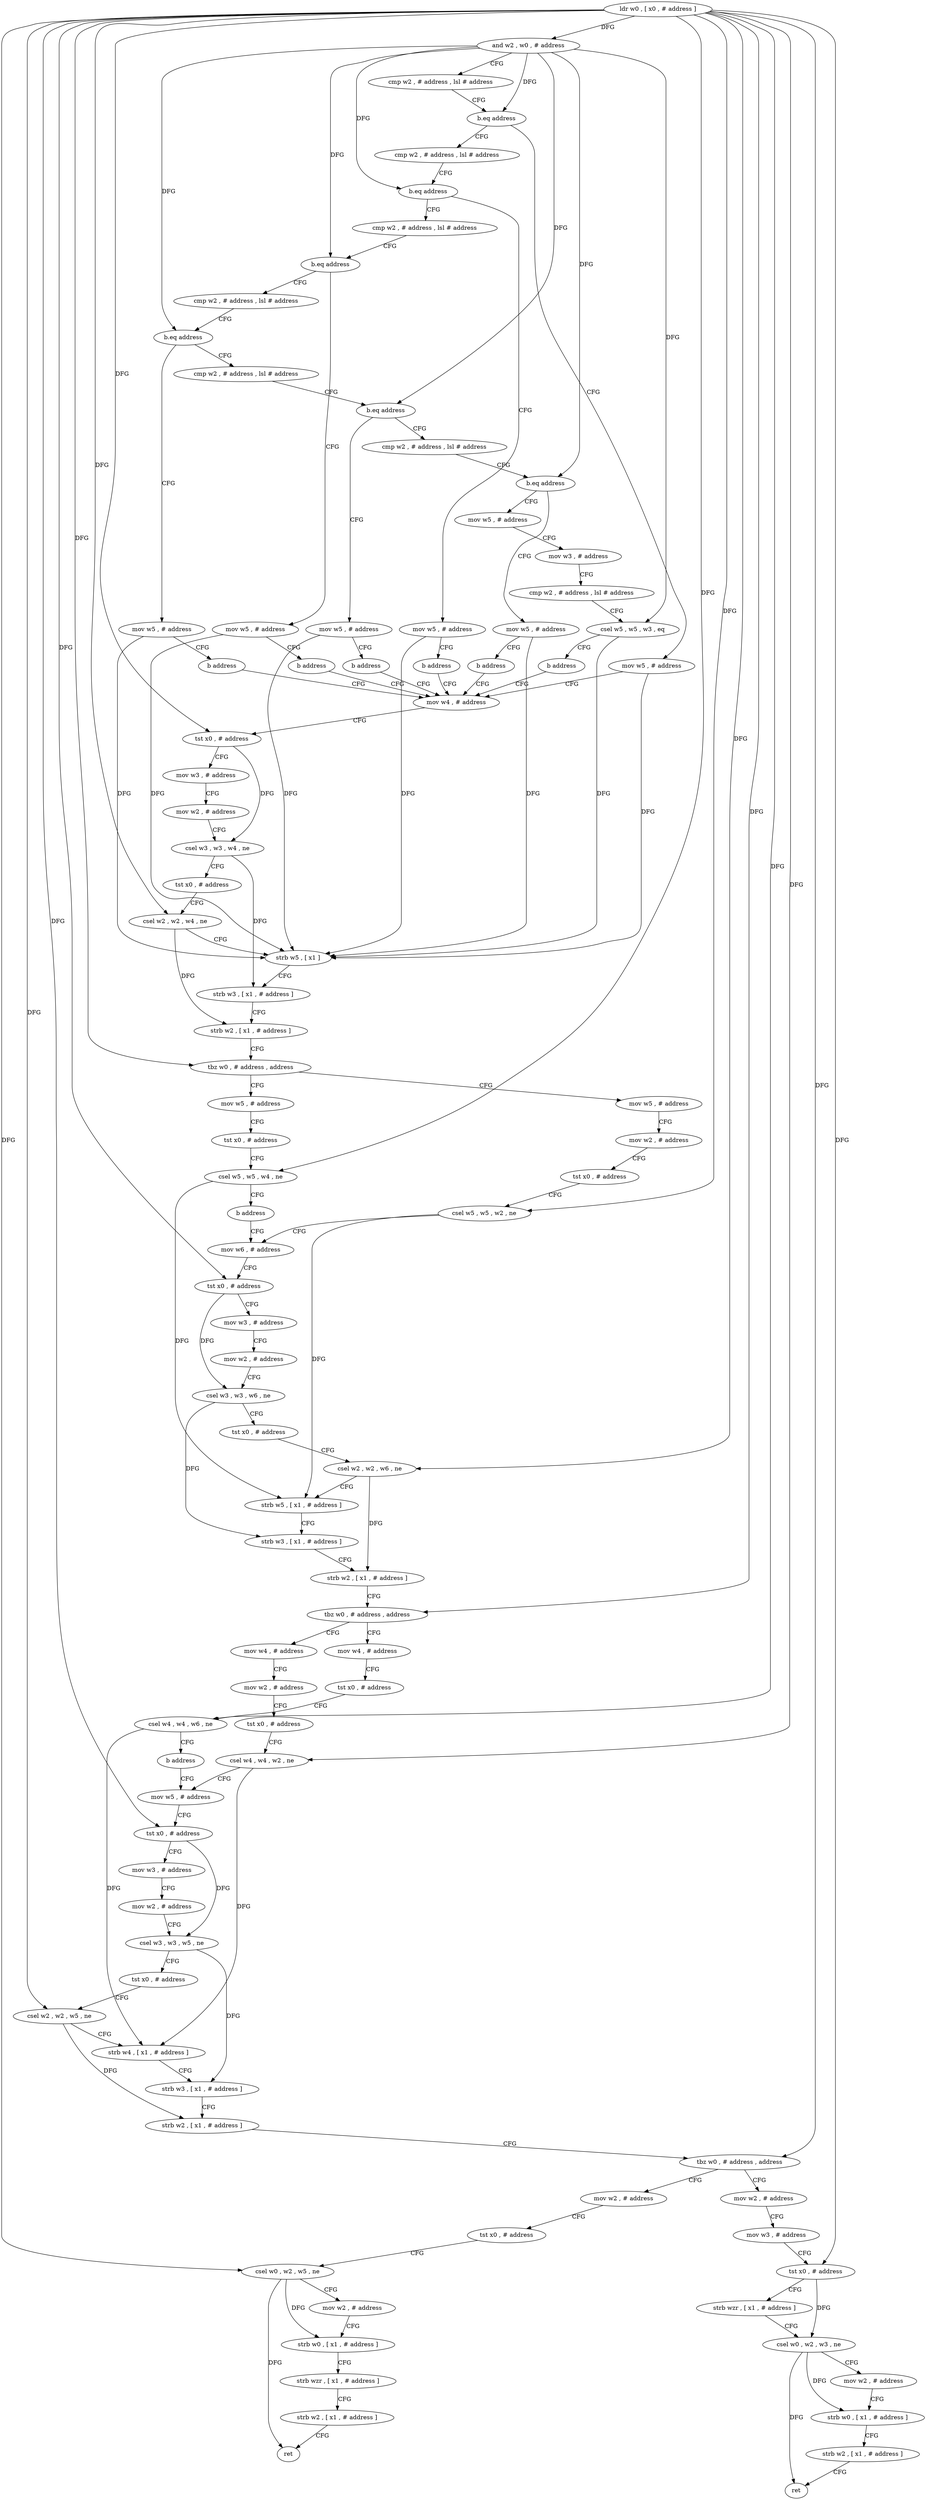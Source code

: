 digraph "func" {
"4296520" [label = "ldr w0 , [ x0 , # address ]" ]
"4296524" [label = "and w2 , w0 , # address" ]
"4296528" [label = "cmp w2 , # address , lsl # address" ]
"4296532" [label = "b.eq address" ]
"4296600" [label = "mov w5 , # address" ]
"4296536" [label = "cmp w2 , # address , lsl # address" ]
"4296604" [label = "mov w4 , # address" ]
"4296540" [label = "b.eq address" ]
"4296872" [label = "mov w5 , # address" ]
"4296544" [label = "cmp w2 , # address , lsl # address" ]
"4296808" [label = "mov w5 , # address" ]
"4296812" [label = "tst x0 , # address" ]
"4296816" [label = "csel w5 , w5 , w4 , ne" ]
"4296820" [label = "b address" ]
"4296664" [label = "mov w6 , # address" ]
"4296648" [label = "mov w5 , # address" ]
"4296652" [label = "mov w2 , # address" ]
"4296656" [label = "tst x0 , # address" ]
"4296660" [label = "csel w5 , w5 , w2 , ne" ]
"4296876" [label = "b address" ]
"4296548" [label = "b.eq address" ]
"4296880" [label = "mov w5 , # address" ]
"4296552" [label = "cmp w2 , # address , lsl # address" ]
"4296668" [label = "tst x0 , # address" ]
"4296672" [label = "mov w3 , # address" ]
"4296676" [label = "mov w2 , # address" ]
"4296680" [label = "csel w3 , w3 , w6 , ne" ]
"4296684" [label = "tst x0 , # address" ]
"4296688" [label = "csel w2 , w2 , w6 , ne" ]
"4296692" [label = "strb w5 , [ x1 , # address ]" ]
"4296696" [label = "strb w3 , [ x1 , # address ]" ]
"4296700" [label = "strb w2 , [ x1 , # address ]" ]
"4296704" [label = "tbz w0 , # address , address" ]
"4296856" [label = "mov w4 , # address" ]
"4296708" [label = "mov w4 , # address" ]
"4296860" [label = "tst x0 , # address" ]
"4296864" [label = "csel w4 , w4 , w6 , ne" ]
"4296868" [label = "b address" ]
"4296724" [label = "mov w5 , # address" ]
"4296712" [label = "mov w2 , # address" ]
"4296716" [label = "tst x0 , # address" ]
"4296720" [label = "csel w4 , w4 , w2 , ne" ]
"4296608" [label = "tst x0 , # address" ]
"4296612" [label = "mov w3 , # address" ]
"4296616" [label = "mov w2 , # address" ]
"4296620" [label = "csel w3 , w3 , w4 , ne" ]
"4296624" [label = "tst x0 , # address" ]
"4296628" [label = "csel w2 , w2 , w4 , ne" ]
"4296632" [label = "strb w5 , [ x1 ]" ]
"4296636" [label = "strb w3 , [ x1 , # address ]" ]
"4296640" [label = "strb w2 , [ x1 , # address ]" ]
"4296644" [label = "tbz w0 , # address , address" ]
"4296884" [label = "b address" ]
"4296556" [label = "b.eq address" ]
"4296896" [label = "mov w5 , # address" ]
"4296560" [label = "cmp w2 , # address , lsl # address" ]
"4296728" [label = "tst x0 , # address" ]
"4296732" [label = "mov w3 , # address" ]
"4296736" [label = "mov w2 , # address" ]
"4296740" [label = "csel w3 , w3 , w5 , ne" ]
"4296744" [label = "tst x0 , # address" ]
"4296748" [label = "csel w2 , w2 , w5 , ne" ]
"4296752" [label = "strb w4 , [ x1 , # address ]" ]
"4296756" [label = "strb w3 , [ x1 , # address ]" ]
"4296760" [label = "strb w2 , [ x1 , # address ]" ]
"4296764" [label = "tbz w0 , # address , address" ]
"4296824" [label = "mov w2 , # address" ]
"4296768" [label = "mov w2 , # address" ]
"4296828" [label = "tst x0 , # address" ]
"4296832" [label = "csel w0 , w2 , w5 , ne" ]
"4296836" [label = "mov w2 , # address" ]
"4296840" [label = "strb w0 , [ x1 , # address ]" ]
"4296844" [label = "strb wzr , [ x1 , # address ]" ]
"4296848" [label = "strb w2 , [ x1 , # address ]" ]
"4296852" [label = "ret" ]
"4296772" [label = "mov w3 , # address" ]
"4296776" [label = "tst x0 , # address" ]
"4296780" [label = "strb wzr , [ x1 , # address ]" ]
"4296784" [label = "csel w0 , w2 , w3 , ne" ]
"4296788" [label = "mov w2 , # address" ]
"4296792" [label = "strb w0 , [ x1 , # address ]" ]
"4296796" [label = "strb w2 , [ x1 , # address ]" ]
"4296800" [label = "ret" ]
"4296900" [label = "b address" ]
"4296564" [label = "b.eq address" ]
"4296888" [label = "mov w5 , # address" ]
"4296568" [label = "cmp w2 , # address , lsl # address" ]
"4296892" [label = "b address" ]
"4296572" [label = "b.eq address" ]
"4296904" [label = "mov w5 , # address" ]
"4296576" [label = "mov w5 , # address" ]
"4296908" [label = "b address" ]
"4296580" [label = "mov w3 , # address" ]
"4296584" [label = "cmp w2 , # address , lsl # address" ]
"4296588" [label = "csel w5 , w5 , w3 , eq" ]
"4296592" [label = "b address" ]
"4296520" -> "4296524" [ label = "DFG" ]
"4296520" -> "4296608" [ label = "DFG" ]
"4296520" -> "4296628" [ label = "DFG" ]
"4296520" -> "4296644" [ label = "DFG" ]
"4296520" -> "4296816" [ label = "DFG" ]
"4296520" -> "4296660" [ label = "DFG" ]
"4296520" -> "4296668" [ label = "DFG" ]
"4296520" -> "4296688" [ label = "DFG" ]
"4296520" -> "4296704" [ label = "DFG" ]
"4296520" -> "4296864" [ label = "DFG" ]
"4296520" -> "4296720" [ label = "DFG" ]
"4296520" -> "4296728" [ label = "DFG" ]
"4296520" -> "4296748" [ label = "DFG" ]
"4296520" -> "4296764" [ label = "DFG" ]
"4296520" -> "4296832" [ label = "DFG" ]
"4296520" -> "4296776" [ label = "DFG" ]
"4296524" -> "4296528" [ label = "CFG" ]
"4296524" -> "4296532" [ label = "DFG" ]
"4296524" -> "4296540" [ label = "DFG" ]
"4296524" -> "4296548" [ label = "DFG" ]
"4296524" -> "4296556" [ label = "DFG" ]
"4296524" -> "4296564" [ label = "DFG" ]
"4296524" -> "4296572" [ label = "DFG" ]
"4296524" -> "4296588" [ label = "DFG" ]
"4296528" -> "4296532" [ label = "CFG" ]
"4296532" -> "4296600" [ label = "CFG" ]
"4296532" -> "4296536" [ label = "CFG" ]
"4296600" -> "4296604" [ label = "CFG" ]
"4296600" -> "4296632" [ label = "DFG" ]
"4296536" -> "4296540" [ label = "CFG" ]
"4296604" -> "4296608" [ label = "CFG" ]
"4296540" -> "4296872" [ label = "CFG" ]
"4296540" -> "4296544" [ label = "CFG" ]
"4296872" -> "4296876" [ label = "CFG" ]
"4296872" -> "4296632" [ label = "DFG" ]
"4296544" -> "4296548" [ label = "CFG" ]
"4296808" -> "4296812" [ label = "CFG" ]
"4296812" -> "4296816" [ label = "CFG" ]
"4296816" -> "4296820" [ label = "CFG" ]
"4296816" -> "4296692" [ label = "DFG" ]
"4296820" -> "4296664" [ label = "CFG" ]
"4296664" -> "4296668" [ label = "CFG" ]
"4296648" -> "4296652" [ label = "CFG" ]
"4296652" -> "4296656" [ label = "CFG" ]
"4296656" -> "4296660" [ label = "CFG" ]
"4296660" -> "4296664" [ label = "CFG" ]
"4296660" -> "4296692" [ label = "DFG" ]
"4296876" -> "4296604" [ label = "CFG" ]
"4296548" -> "4296880" [ label = "CFG" ]
"4296548" -> "4296552" [ label = "CFG" ]
"4296880" -> "4296884" [ label = "CFG" ]
"4296880" -> "4296632" [ label = "DFG" ]
"4296552" -> "4296556" [ label = "CFG" ]
"4296668" -> "4296672" [ label = "CFG" ]
"4296668" -> "4296680" [ label = "DFG" ]
"4296672" -> "4296676" [ label = "CFG" ]
"4296676" -> "4296680" [ label = "CFG" ]
"4296680" -> "4296684" [ label = "CFG" ]
"4296680" -> "4296696" [ label = "DFG" ]
"4296684" -> "4296688" [ label = "CFG" ]
"4296688" -> "4296692" [ label = "CFG" ]
"4296688" -> "4296700" [ label = "DFG" ]
"4296692" -> "4296696" [ label = "CFG" ]
"4296696" -> "4296700" [ label = "CFG" ]
"4296700" -> "4296704" [ label = "CFG" ]
"4296704" -> "4296856" [ label = "CFG" ]
"4296704" -> "4296708" [ label = "CFG" ]
"4296856" -> "4296860" [ label = "CFG" ]
"4296708" -> "4296712" [ label = "CFG" ]
"4296860" -> "4296864" [ label = "CFG" ]
"4296864" -> "4296868" [ label = "CFG" ]
"4296864" -> "4296752" [ label = "DFG" ]
"4296868" -> "4296724" [ label = "CFG" ]
"4296724" -> "4296728" [ label = "CFG" ]
"4296712" -> "4296716" [ label = "CFG" ]
"4296716" -> "4296720" [ label = "CFG" ]
"4296720" -> "4296724" [ label = "CFG" ]
"4296720" -> "4296752" [ label = "DFG" ]
"4296608" -> "4296612" [ label = "CFG" ]
"4296608" -> "4296620" [ label = "DFG" ]
"4296612" -> "4296616" [ label = "CFG" ]
"4296616" -> "4296620" [ label = "CFG" ]
"4296620" -> "4296624" [ label = "CFG" ]
"4296620" -> "4296636" [ label = "DFG" ]
"4296624" -> "4296628" [ label = "CFG" ]
"4296628" -> "4296632" [ label = "CFG" ]
"4296628" -> "4296640" [ label = "DFG" ]
"4296632" -> "4296636" [ label = "CFG" ]
"4296636" -> "4296640" [ label = "CFG" ]
"4296640" -> "4296644" [ label = "CFG" ]
"4296644" -> "4296808" [ label = "CFG" ]
"4296644" -> "4296648" [ label = "CFG" ]
"4296884" -> "4296604" [ label = "CFG" ]
"4296556" -> "4296896" [ label = "CFG" ]
"4296556" -> "4296560" [ label = "CFG" ]
"4296896" -> "4296900" [ label = "CFG" ]
"4296896" -> "4296632" [ label = "DFG" ]
"4296560" -> "4296564" [ label = "CFG" ]
"4296728" -> "4296732" [ label = "CFG" ]
"4296728" -> "4296740" [ label = "DFG" ]
"4296732" -> "4296736" [ label = "CFG" ]
"4296736" -> "4296740" [ label = "CFG" ]
"4296740" -> "4296744" [ label = "CFG" ]
"4296740" -> "4296756" [ label = "DFG" ]
"4296744" -> "4296748" [ label = "CFG" ]
"4296748" -> "4296752" [ label = "CFG" ]
"4296748" -> "4296760" [ label = "DFG" ]
"4296752" -> "4296756" [ label = "CFG" ]
"4296756" -> "4296760" [ label = "CFG" ]
"4296760" -> "4296764" [ label = "CFG" ]
"4296764" -> "4296824" [ label = "CFG" ]
"4296764" -> "4296768" [ label = "CFG" ]
"4296824" -> "4296828" [ label = "CFG" ]
"4296768" -> "4296772" [ label = "CFG" ]
"4296828" -> "4296832" [ label = "CFG" ]
"4296832" -> "4296836" [ label = "CFG" ]
"4296832" -> "4296840" [ label = "DFG" ]
"4296832" -> "4296852" [ label = "DFG" ]
"4296836" -> "4296840" [ label = "CFG" ]
"4296840" -> "4296844" [ label = "CFG" ]
"4296844" -> "4296848" [ label = "CFG" ]
"4296848" -> "4296852" [ label = "CFG" ]
"4296772" -> "4296776" [ label = "CFG" ]
"4296776" -> "4296780" [ label = "CFG" ]
"4296776" -> "4296784" [ label = "DFG" ]
"4296780" -> "4296784" [ label = "CFG" ]
"4296784" -> "4296788" [ label = "CFG" ]
"4296784" -> "4296792" [ label = "DFG" ]
"4296784" -> "4296800" [ label = "DFG" ]
"4296788" -> "4296792" [ label = "CFG" ]
"4296792" -> "4296796" [ label = "CFG" ]
"4296796" -> "4296800" [ label = "CFG" ]
"4296900" -> "4296604" [ label = "CFG" ]
"4296564" -> "4296888" [ label = "CFG" ]
"4296564" -> "4296568" [ label = "CFG" ]
"4296888" -> "4296892" [ label = "CFG" ]
"4296888" -> "4296632" [ label = "DFG" ]
"4296568" -> "4296572" [ label = "CFG" ]
"4296892" -> "4296604" [ label = "CFG" ]
"4296572" -> "4296904" [ label = "CFG" ]
"4296572" -> "4296576" [ label = "CFG" ]
"4296904" -> "4296908" [ label = "CFG" ]
"4296904" -> "4296632" [ label = "DFG" ]
"4296576" -> "4296580" [ label = "CFG" ]
"4296908" -> "4296604" [ label = "CFG" ]
"4296580" -> "4296584" [ label = "CFG" ]
"4296584" -> "4296588" [ label = "CFG" ]
"4296588" -> "4296592" [ label = "CFG" ]
"4296588" -> "4296632" [ label = "DFG" ]
"4296592" -> "4296604" [ label = "CFG" ]
}

